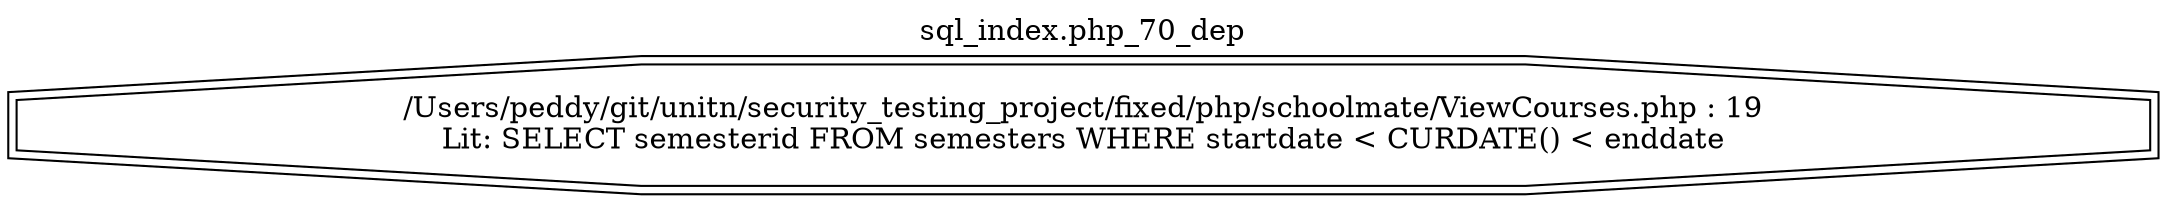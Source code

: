 digraph cfg {
  label="sql_index.php_70_dep";
  labelloc=t;
  n1 [shape=doubleoctagon, label="/Users/peddy/git/unitn/security_testing_project/fixed/php/schoolmate/ViewCourses.php : 19\nLit: SELECT semesterid FROM semesters WHERE startdate < CURDATE() < enddate\n"];
}
